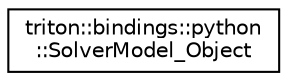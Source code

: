 digraph "Graphical Class Hierarchy"
{
  edge [fontname="Helvetica",fontsize="10",labelfontname="Helvetica",labelfontsize="10"];
  node [fontname="Helvetica",fontsize="10",shape=record];
  rankdir="LR";
  Node0 [label="triton::bindings::python\l::SolverModel_Object",height=0.2,width=0.4,color="black", fillcolor="white", style="filled",URL="$structtriton_1_1bindings_1_1python_1_1SolverModel__Object.html",tooltip="pySolverModel object. "];
}
